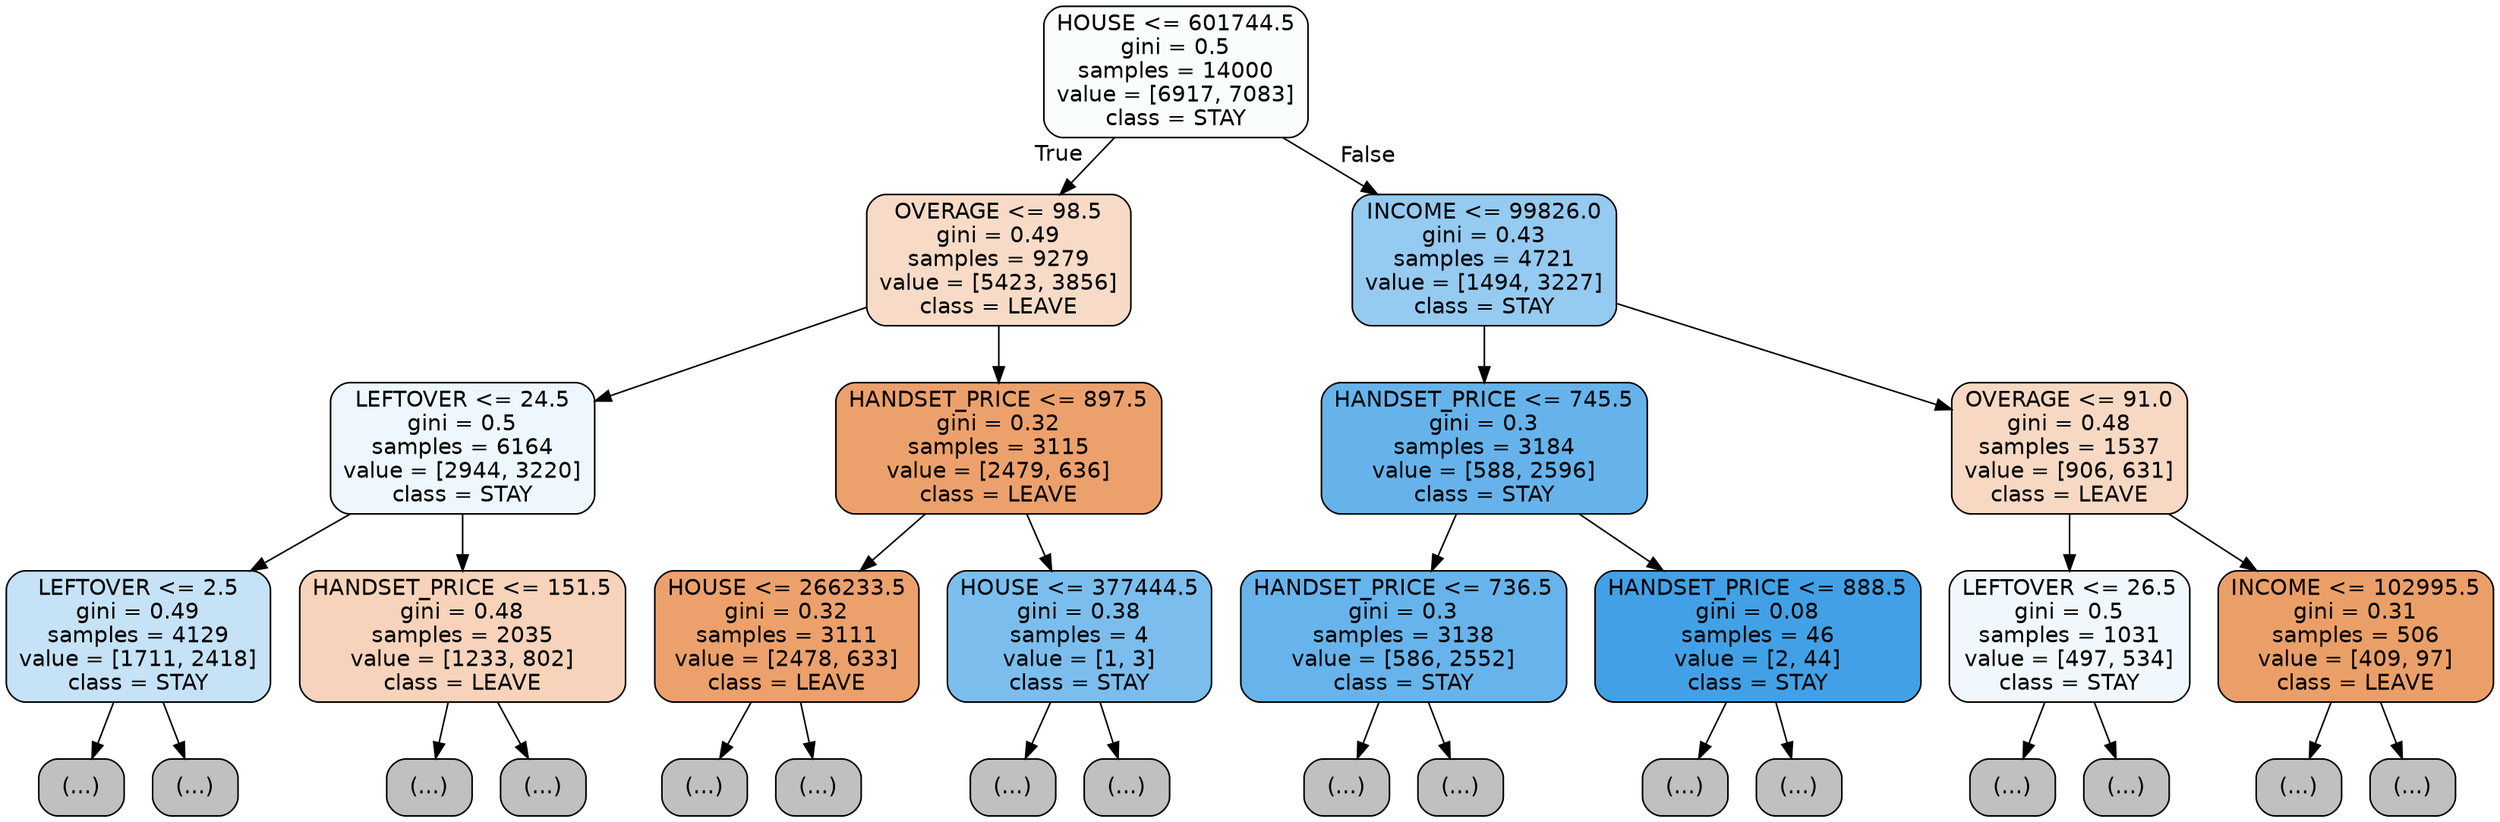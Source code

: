 digraph Tree {
node [shape=box, style="filled, rounded", color="black", fontname="helvetica"] ;
edge [fontname="helvetica"] ;
0 [label="HOUSE <= 601744.5\ngini = 0.5\nsamples = 14000\nvalue = [6917, 7083]\nclass = STAY", fillcolor="#fafdfe"] ;
1 [label="OVERAGE <= 98.5\ngini = 0.49\nsamples = 9279\nvalue = [5423, 3856]\nclass = LEAVE", fillcolor="#f7dbc6"] ;
0 -> 1 [labeldistance=2.5, labelangle=45, headlabel="True"] ;
2 [label="LEFTOVER <= 24.5\ngini = 0.5\nsamples = 6164\nvalue = [2944, 3220]\nclass = STAY", fillcolor="#eef7fd"] ;
1 -> 2 ;
3 [label="LEFTOVER <= 2.5\ngini = 0.49\nsamples = 4129\nvalue = [1711, 2418]\nclass = STAY", fillcolor="#c5e2f7"] ;
2 -> 3 ;
4 [label="(...)", fillcolor="#C0C0C0"] ;
3 -> 4 ;
7 [label="(...)", fillcolor="#C0C0C0"] ;
3 -> 7 ;
10 [label="HANDSET_PRICE <= 151.5\ngini = 0.48\nsamples = 2035\nvalue = [1233, 802]\nclass = LEAVE", fillcolor="#f6d3ba"] ;
2 -> 10 ;
11 [label="(...)", fillcolor="#C0C0C0"] ;
10 -> 11 ;
14 [label="(...)", fillcolor="#C0C0C0"] ;
10 -> 14 ;
17 [label="HANDSET_PRICE <= 897.5\ngini = 0.32\nsamples = 3115\nvalue = [2479, 636]\nclass = LEAVE", fillcolor="#eca16c"] ;
1 -> 17 ;
18 [label="HOUSE <= 266233.5\ngini = 0.32\nsamples = 3111\nvalue = [2478, 633]\nclass = LEAVE", fillcolor="#eca16c"] ;
17 -> 18 ;
19 [label="(...)", fillcolor="#C0C0C0"] ;
18 -> 19 ;
22 [label="(...)", fillcolor="#C0C0C0"] ;
18 -> 22 ;
25 [label="HOUSE <= 377444.5\ngini = 0.38\nsamples = 4\nvalue = [1, 3]\nclass = STAY", fillcolor="#7bbeee"] ;
17 -> 25 ;
26 [label="(...)", fillcolor="#C0C0C0"] ;
25 -> 26 ;
27 [label="(...)", fillcolor="#C0C0C0"] ;
25 -> 27 ;
28 [label="INCOME <= 99826.0\ngini = 0.43\nsamples = 4721\nvalue = [1494, 3227]\nclass = STAY", fillcolor="#95caf1"] ;
0 -> 28 [labeldistance=2.5, labelangle=-45, headlabel="False"] ;
29 [label="HANDSET_PRICE <= 745.5\ngini = 0.3\nsamples = 3184\nvalue = [588, 2596]\nclass = STAY", fillcolor="#66b3eb"] ;
28 -> 29 ;
30 [label="HANDSET_PRICE <= 736.5\ngini = 0.3\nsamples = 3138\nvalue = [586, 2552]\nclass = STAY", fillcolor="#66b4eb"] ;
29 -> 30 ;
31 [label="(...)", fillcolor="#C0C0C0"] ;
30 -> 31 ;
34 [label="(...)", fillcolor="#C0C0C0"] ;
30 -> 34 ;
35 [label="HANDSET_PRICE <= 888.5\ngini = 0.08\nsamples = 46\nvalue = [2, 44]\nclass = STAY", fillcolor="#42a1e6"] ;
29 -> 35 ;
36 [label="(...)", fillcolor="#C0C0C0"] ;
35 -> 36 ;
39 [label="(...)", fillcolor="#C0C0C0"] ;
35 -> 39 ;
42 [label="OVERAGE <= 91.0\ngini = 0.48\nsamples = 1537\nvalue = [906, 631]\nclass = LEAVE", fillcolor="#f7d9c3"] ;
28 -> 42 ;
43 [label="LEFTOVER <= 26.5\ngini = 0.5\nsamples = 1031\nvalue = [497, 534]\nclass = STAY", fillcolor="#f1f8fd"] ;
42 -> 43 ;
44 [label="(...)", fillcolor="#C0C0C0"] ;
43 -> 44 ;
47 [label="(...)", fillcolor="#C0C0C0"] ;
43 -> 47 ;
50 [label="INCOME <= 102995.5\ngini = 0.31\nsamples = 506\nvalue = [409, 97]\nclass = LEAVE", fillcolor="#eb9f68"] ;
42 -> 50 ;
51 [label="(...)", fillcolor="#C0C0C0"] ;
50 -> 51 ;
54 [label="(...)", fillcolor="#C0C0C0"] ;
50 -> 54 ;
}